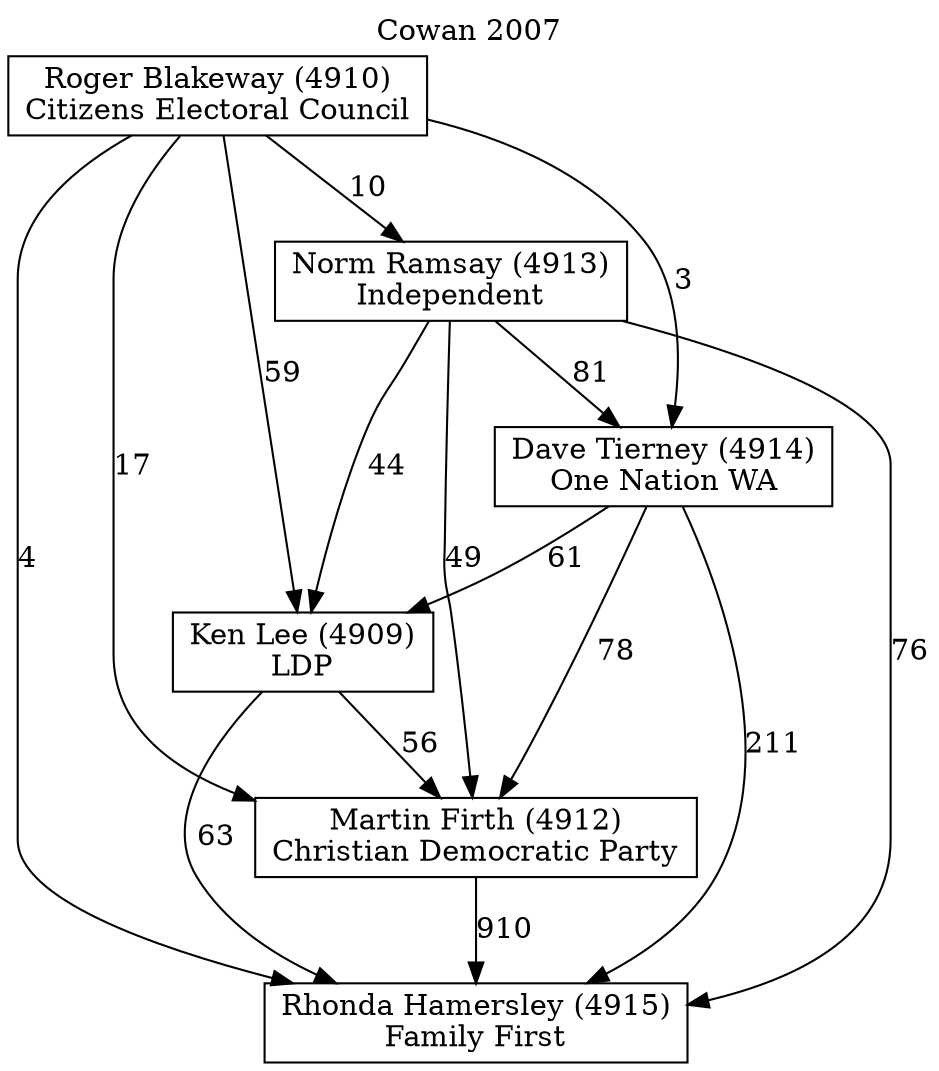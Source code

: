 // House preference flow
digraph "Rhonda Hamersley (4915)_Cowan_2007" {
	graph [label="Cowan 2007" labelloc=t mclimit=2]
	node [shape=box]
	"Rhonda Hamersley (4915)" [label="Rhonda Hamersley (4915)
Family First"]
	"Martin Firth (4912)" [label="Martin Firth (4912)
Christian Democratic Party"]
	"Ken Lee (4909)" [label="Ken Lee (4909)
LDP"]
	"Dave Tierney (4914)" [label="Dave Tierney (4914)
One Nation WA"]
	"Norm Ramsay (4913)" [label="Norm Ramsay (4913)
Independent"]
	"Roger Blakeway (4910)" [label="Roger Blakeway (4910)
Citizens Electoral Council"]
	"Martin Firth (4912)" -> "Rhonda Hamersley (4915)" [label=910]
	"Ken Lee (4909)" -> "Martin Firth (4912)" [label=56]
	"Dave Tierney (4914)" -> "Ken Lee (4909)" [label=61]
	"Norm Ramsay (4913)" -> "Dave Tierney (4914)" [label=81]
	"Roger Blakeway (4910)" -> "Norm Ramsay (4913)" [label=10]
	"Ken Lee (4909)" -> "Rhonda Hamersley (4915)" [label=63]
	"Dave Tierney (4914)" -> "Rhonda Hamersley (4915)" [label=211]
	"Norm Ramsay (4913)" -> "Rhonda Hamersley (4915)" [label=76]
	"Roger Blakeway (4910)" -> "Rhonda Hamersley (4915)" [label=4]
	"Roger Blakeway (4910)" -> "Dave Tierney (4914)" [label=3]
	"Norm Ramsay (4913)" -> "Ken Lee (4909)" [label=44]
	"Roger Blakeway (4910)" -> "Ken Lee (4909)" [label=59]
	"Dave Tierney (4914)" -> "Martin Firth (4912)" [label=78]
	"Norm Ramsay (4913)" -> "Martin Firth (4912)" [label=49]
	"Roger Blakeway (4910)" -> "Martin Firth (4912)" [label=17]
}
